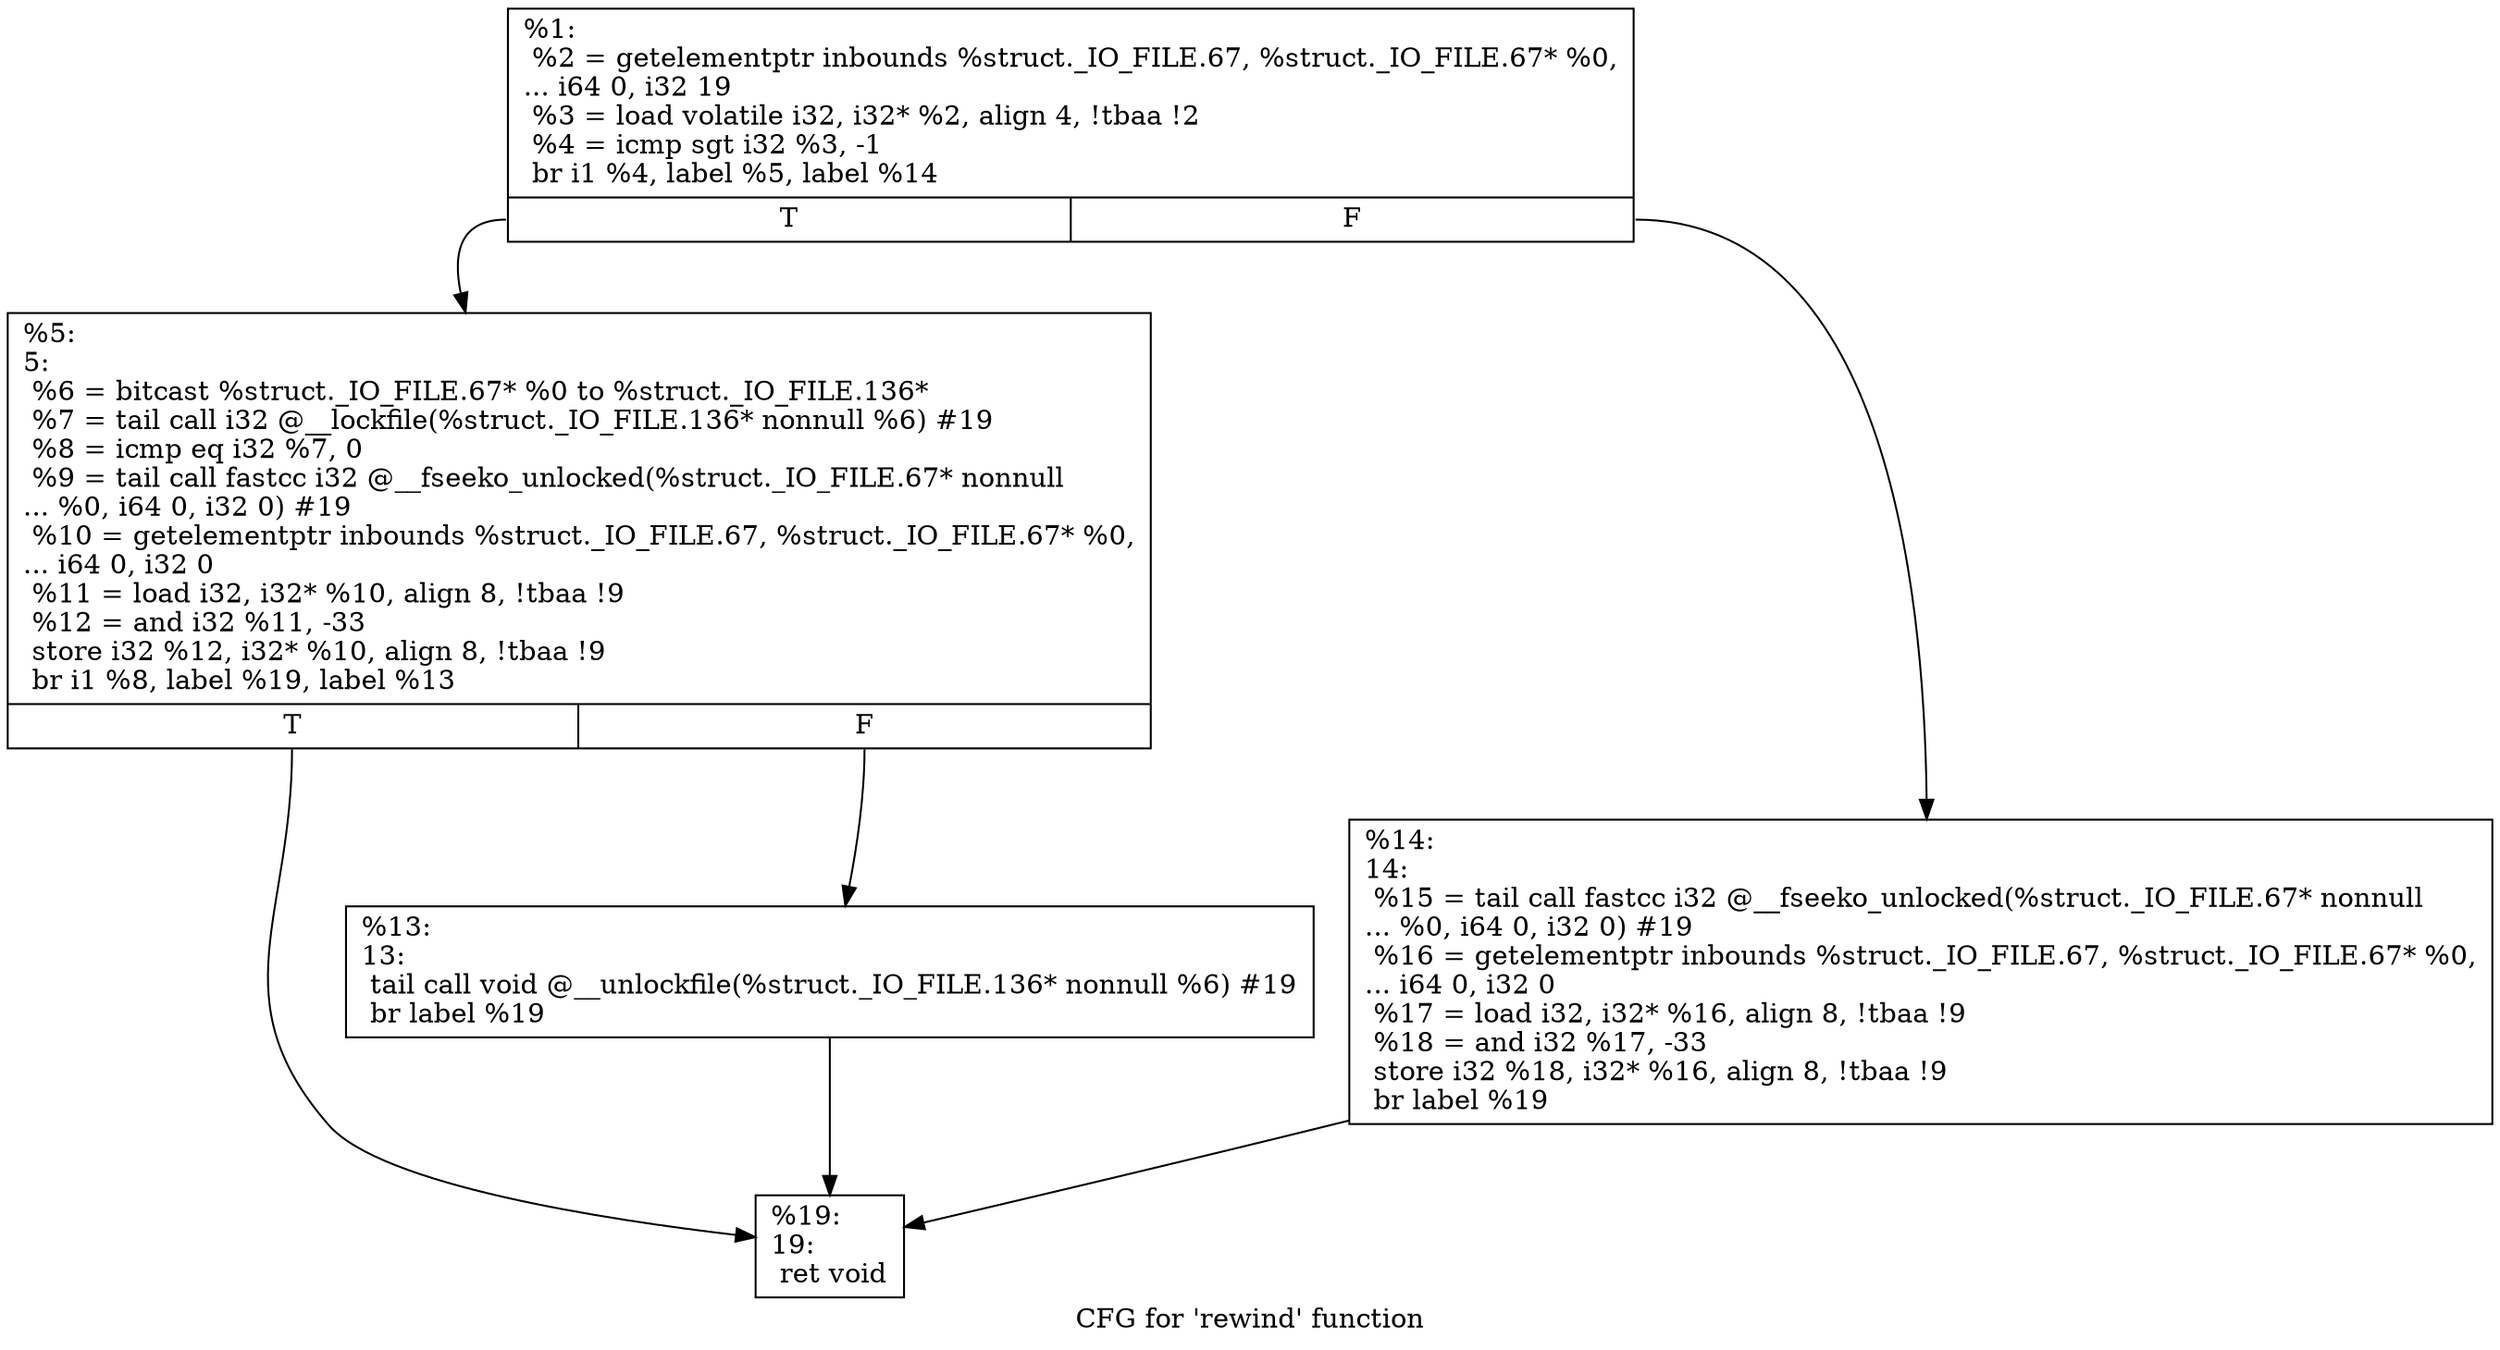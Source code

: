 digraph "CFG for 'rewind' function" {
	label="CFG for 'rewind' function";

	Node0x1f2b110 [shape=record,label="{%1:\l  %2 = getelementptr inbounds %struct._IO_FILE.67, %struct._IO_FILE.67* %0,\l... i64 0, i32 19\l  %3 = load volatile i32, i32* %2, align 4, !tbaa !2\l  %4 = icmp sgt i32 %3, -1\l  br i1 %4, label %5, label %14\l|{<s0>T|<s1>F}}"];
	Node0x1f2b110:s0 -> Node0x1f2b1c0;
	Node0x1f2b110:s1 -> Node0x1f2b260;
	Node0x1f2b1c0 [shape=record,label="{%5:\l5:                                                \l  %6 = bitcast %struct._IO_FILE.67* %0 to %struct._IO_FILE.136*\l  %7 = tail call i32 @__lockfile(%struct._IO_FILE.136* nonnull %6) #19\l  %8 = icmp eq i32 %7, 0\l  %9 = tail call fastcc i32 @__fseeko_unlocked(%struct._IO_FILE.67* nonnull\l... %0, i64 0, i32 0) #19\l  %10 = getelementptr inbounds %struct._IO_FILE.67, %struct._IO_FILE.67* %0,\l... i64 0, i32 0\l  %11 = load i32, i32* %10, align 8, !tbaa !9\l  %12 = and i32 %11, -33\l  store i32 %12, i32* %10, align 8, !tbaa !9\l  br i1 %8, label %19, label %13\l|{<s0>T|<s1>F}}"];
	Node0x1f2b1c0:s0 -> Node0x1f2b2b0;
	Node0x1f2b1c0:s1 -> Node0x1f2b210;
	Node0x1f2b210 [shape=record,label="{%13:\l13:                                               \l  tail call void @__unlockfile(%struct._IO_FILE.136* nonnull %6) #19\l  br label %19\l}"];
	Node0x1f2b210 -> Node0x1f2b2b0;
	Node0x1f2b260 [shape=record,label="{%14:\l14:                                               \l  %15 = tail call fastcc i32 @__fseeko_unlocked(%struct._IO_FILE.67* nonnull\l... %0, i64 0, i32 0) #19\l  %16 = getelementptr inbounds %struct._IO_FILE.67, %struct._IO_FILE.67* %0,\l... i64 0, i32 0\l  %17 = load i32, i32* %16, align 8, !tbaa !9\l  %18 = and i32 %17, -33\l  store i32 %18, i32* %16, align 8, !tbaa !9\l  br label %19\l}"];
	Node0x1f2b260 -> Node0x1f2b2b0;
	Node0x1f2b2b0 [shape=record,label="{%19:\l19:                                               \l  ret void\l}"];
}
